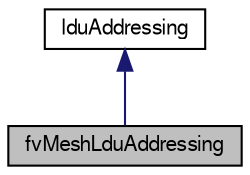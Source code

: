 digraph "fvMeshLduAddressing"
{
  bgcolor="transparent";
  edge [fontname="FreeSans",fontsize="10",labelfontname="FreeSans",labelfontsize="10"];
  node [fontname="FreeSans",fontsize="10",shape=record];
  Node2 [label="fvMeshLduAddressing",height=0.2,width=0.4,color="black", fillcolor="grey75", style="filled", fontcolor="black"];
  Node3 -> Node2 [dir="back",color="midnightblue",fontsize="10",style="solid",fontname="FreeSans"];
  Node3 [label="lduAddressing",height=0.2,width=0.4,color="black",URL="$a26850.html",tooltip="The class contains the addressing required by the lduMatrix: upper, lower and losort. "];
}
